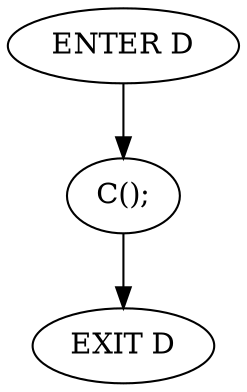 digraph G {
  0 [ label="ENTER D" ];
  1 [ label="EXIT D" ];
  2 [ label="C();" ];
  0 -> 2;
  2 -> 1;
}

